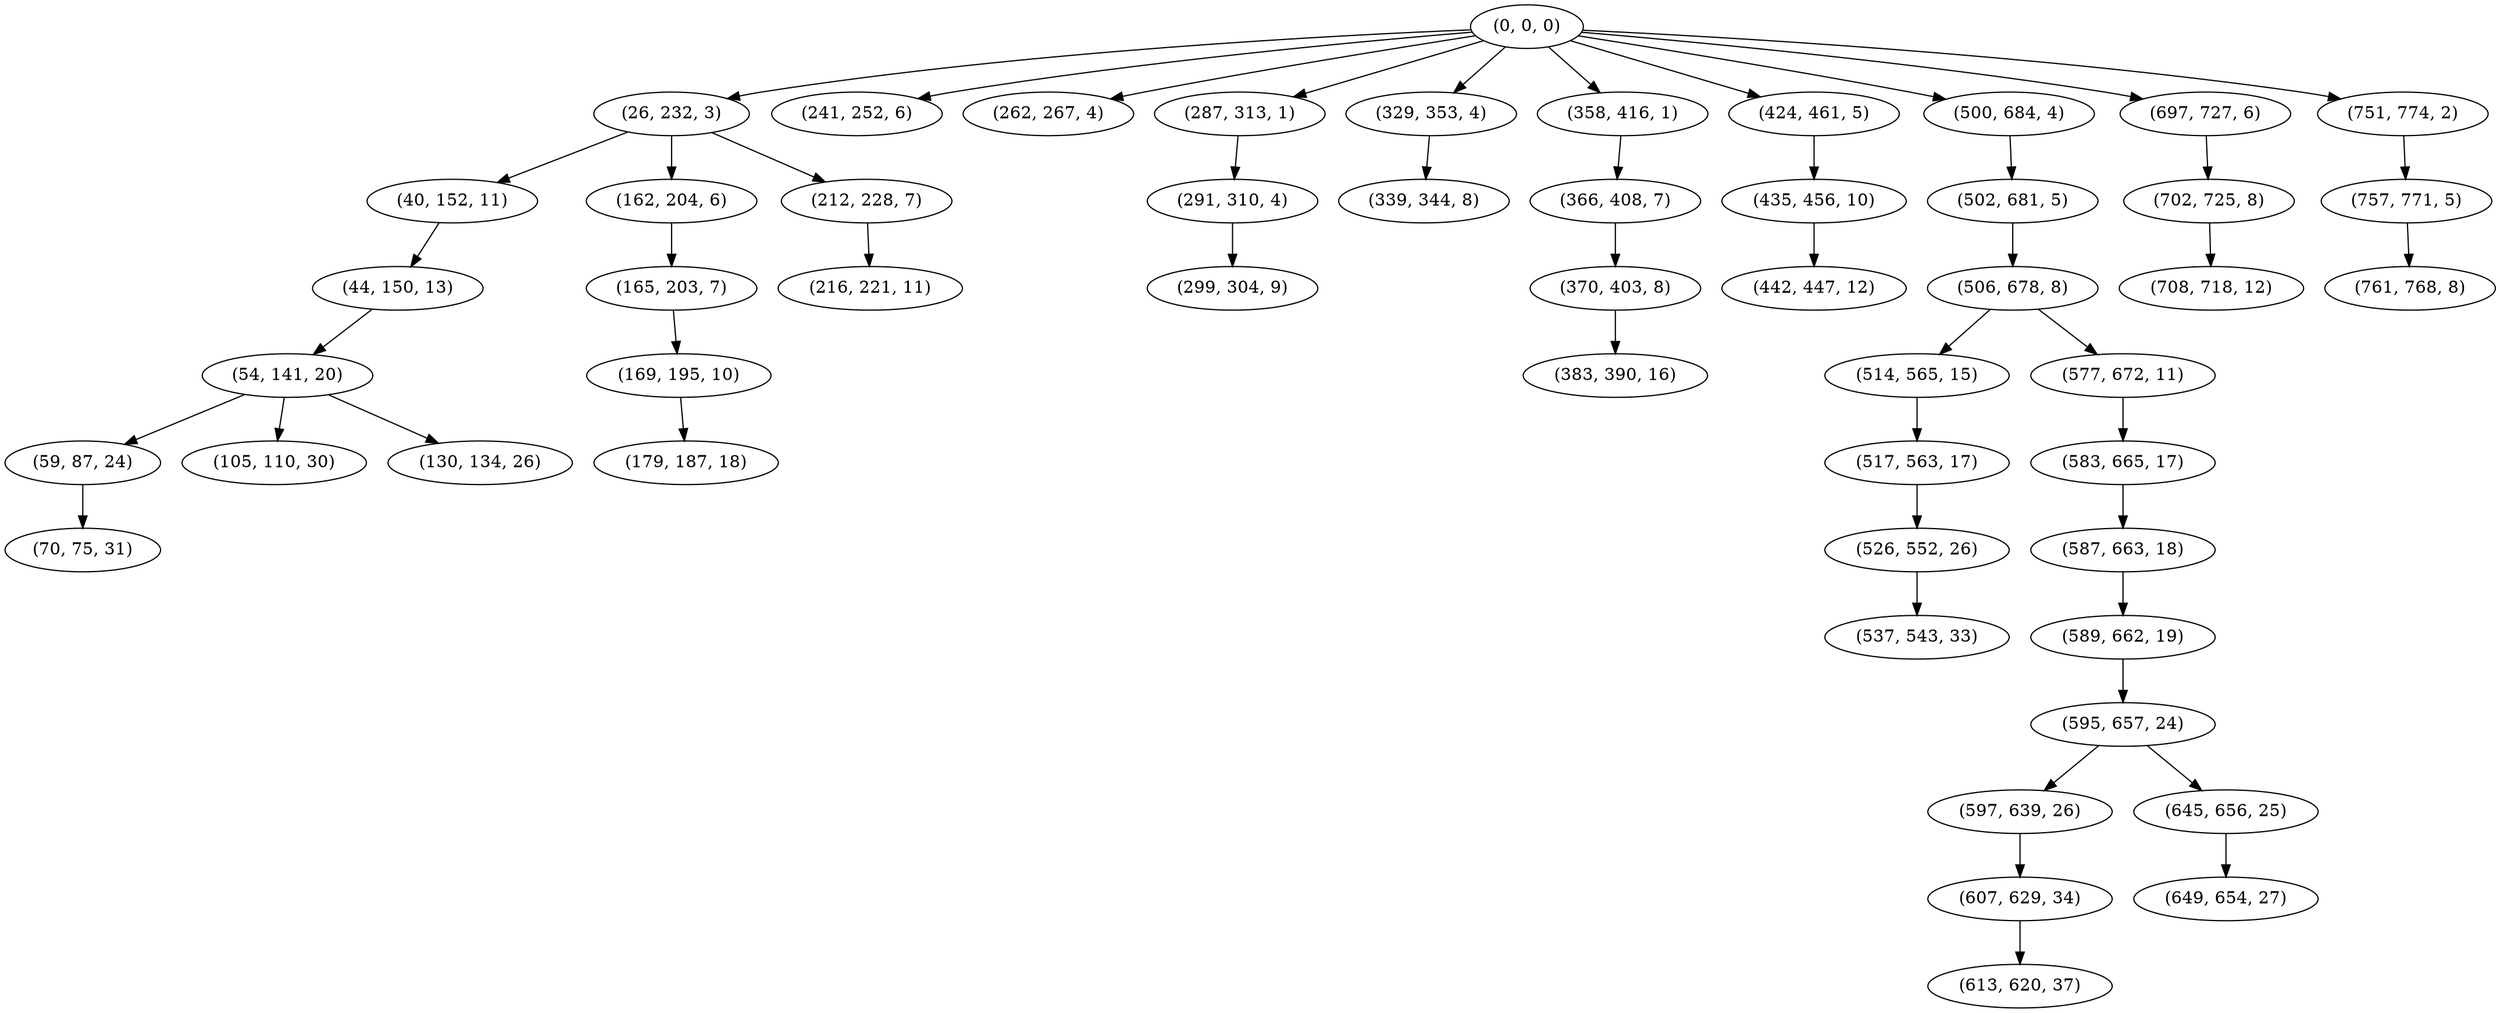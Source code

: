 digraph tree {
    "(0, 0, 0)";
    "(26, 232, 3)";
    "(40, 152, 11)";
    "(44, 150, 13)";
    "(54, 141, 20)";
    "(59, 87, 24)";
    "(70, 75, 31)";
    "(105, 110, 30)";
    "(130, 134, 26)";
    "(162, 204, 6)";
    "(165, 203, 7)";
    "(169, 195, 10)";
    "(179, 187, 18)";
    "(212, 228, 7)";
    "(216, 221, 11)";
    "(241, 252, 6)";
    "(262, 267, 4)";
    "(287, 313, 1)";
    "(291, 310, 4)";
    "(299, 304, 9)";
    "(329, 353, 4)";
    "(339, 344, 8)";
    "(358, 416, 1)";
    "(366, 408, 7)";
    "(370, 403, 8)";
    "(383, 390, 16)";
    "(424, 461, 5)";
    "(435, 456, 10)";
    "(442, 447, 12)";
    "(500, 684, 4)";
    "(502, 681, 5)";
    "(506, 678, 8)";
    "(514, 565, 15)";
    "(517, 563, 17)";
    "(526, 552, 26)";
    "(537, 543, 33)";
    "(577, 672, 11)";
    "(583, 665, 17)";
    "(587, 663, 18)";
    "(589, 662, 19)";
    "(595, 657, 24)";
    "(597, 639, 26)";
    "(607, 629, 34)";
    "(613, 620, 37)";
    "(645, 656, 25)";
    "(649, 654, 27)";
    "(697, 727, 6)";
    "(702, 725, 8)";
    "(708, 718, 12)";
    "(751, 774, 2)";
    "(757, 771, 5)";
    "(761, 768, 8)";
    "(0, 0, 0)" -> "(26, 232, 3)";
    "(0, 0, 0)" -> "(241, 252, 6)";
    "(0, 0, 0)" -> "(262, 267, 4)";
    "(0, 0, 0)" -> "(287, 313, 1)";
    "(0, 0, 0)" -> "(329, 353, 4)";
    "(0, 0, 0)" -> "(358, 416, 1)";
    "(0, 0, 0)" -> "(424, 461, 5)";
    "(0, 0, 0)" -> "(500, 684, 4)";
    "(0, 0, 0)" -> "(697, 727, 6)";
    "(0, 0, 0)" -> "(751, 774, 2)";
    "(26, 232, 3)" -> "(40, 152, 11)";
    "(26, 232, 3)" -> "(162, 204, 6)";
    "(26, 232, 3)" -> "(212, 228, 7)";
    "(40, 152, 11)" -> "(44, 150, 13)";
    "(44, 150, 13)" -> "(54, 141, 20)";
    "(54, 141, 20)" -> "(59, 87, 24)";
    "(54, 141, 20)" -> "(105, 110, 30)";
    "(54, 141, 20)" -> "(130, 134, 26)";
    "(59, 87, 24)" -> "(70, 75, 31)";
    "(162, 204, 6)" -> "(165, 203, 7)";
    "(165, 203, 7)" -> "(169, 195, 10)";
    "(169, 195, 10)" -> "(179, 187, 18)";
    "(212, 228, 7)" -> "(216, 221, 11)";
    "(287, 313, 1)" -> "(291, 310, 4)";
    "(291, 310, 4)" -> "(299, 304, 9)";
    "(329, 353, 4)" -> "(339, 344, 8)";
    "(358, 416, 1)" -> "(366, 408, 7)";
    "(366, 408, 7)" -> "(370, 403, 8)";
    "(370, 403, 8)" -> "(383, 390, 16)";
    "(424, 461, 5)" -> "(435, 456, 10)";
    "(435, 456, 10)" -> "(442, 447, 12)";
    "(500, 684, 4)" -> "(502, 681, 5)";
    "(502, 681, 5)" -> "(506, 678, 8)";
    "(506, 678, 8)" -> "(514, 565, 15)";
    "(506, 678, 8)" -> "(577, 672, 11)";
    "(514, 565, 15)" -> "(517, 563, 17)";
    "(517, 563, 17)" -> "(526, 552, 26)";
    "(526, 552, 26)" -> "(537, 543, 33)";
    "(577, 672, 11)" -> "(583, 665, 17)";
    "(583, 665, 17)" -> "(587, 663, 18)";
    "(587, 663, 18)" -> "(589, 662, 19)";
    "(589, 662, 19)" -> "(595, 657, 24)";
    "(595, 657, 24)" -> "(597, 639, 26)";
    "(595, 657, 24)" -> "(645, 656, 25)";
    "(597, 639, 26)" -> "(607, 629, 34)";
    "(607, 629, 34)" -> "(613, 620, 37)";
    "(645, 656, 25)" -> "(649, 654, 27)";
    "(697, 727, 6)" -> "(702, 725, 8)";
    "(702, 725, 8)" -> "(708, 718, 12)";
    "(751, 774, 2)" -> "(757, 771, 5)";
    "(757, 771, 5)" -> "(761, 768, 8)";
}
